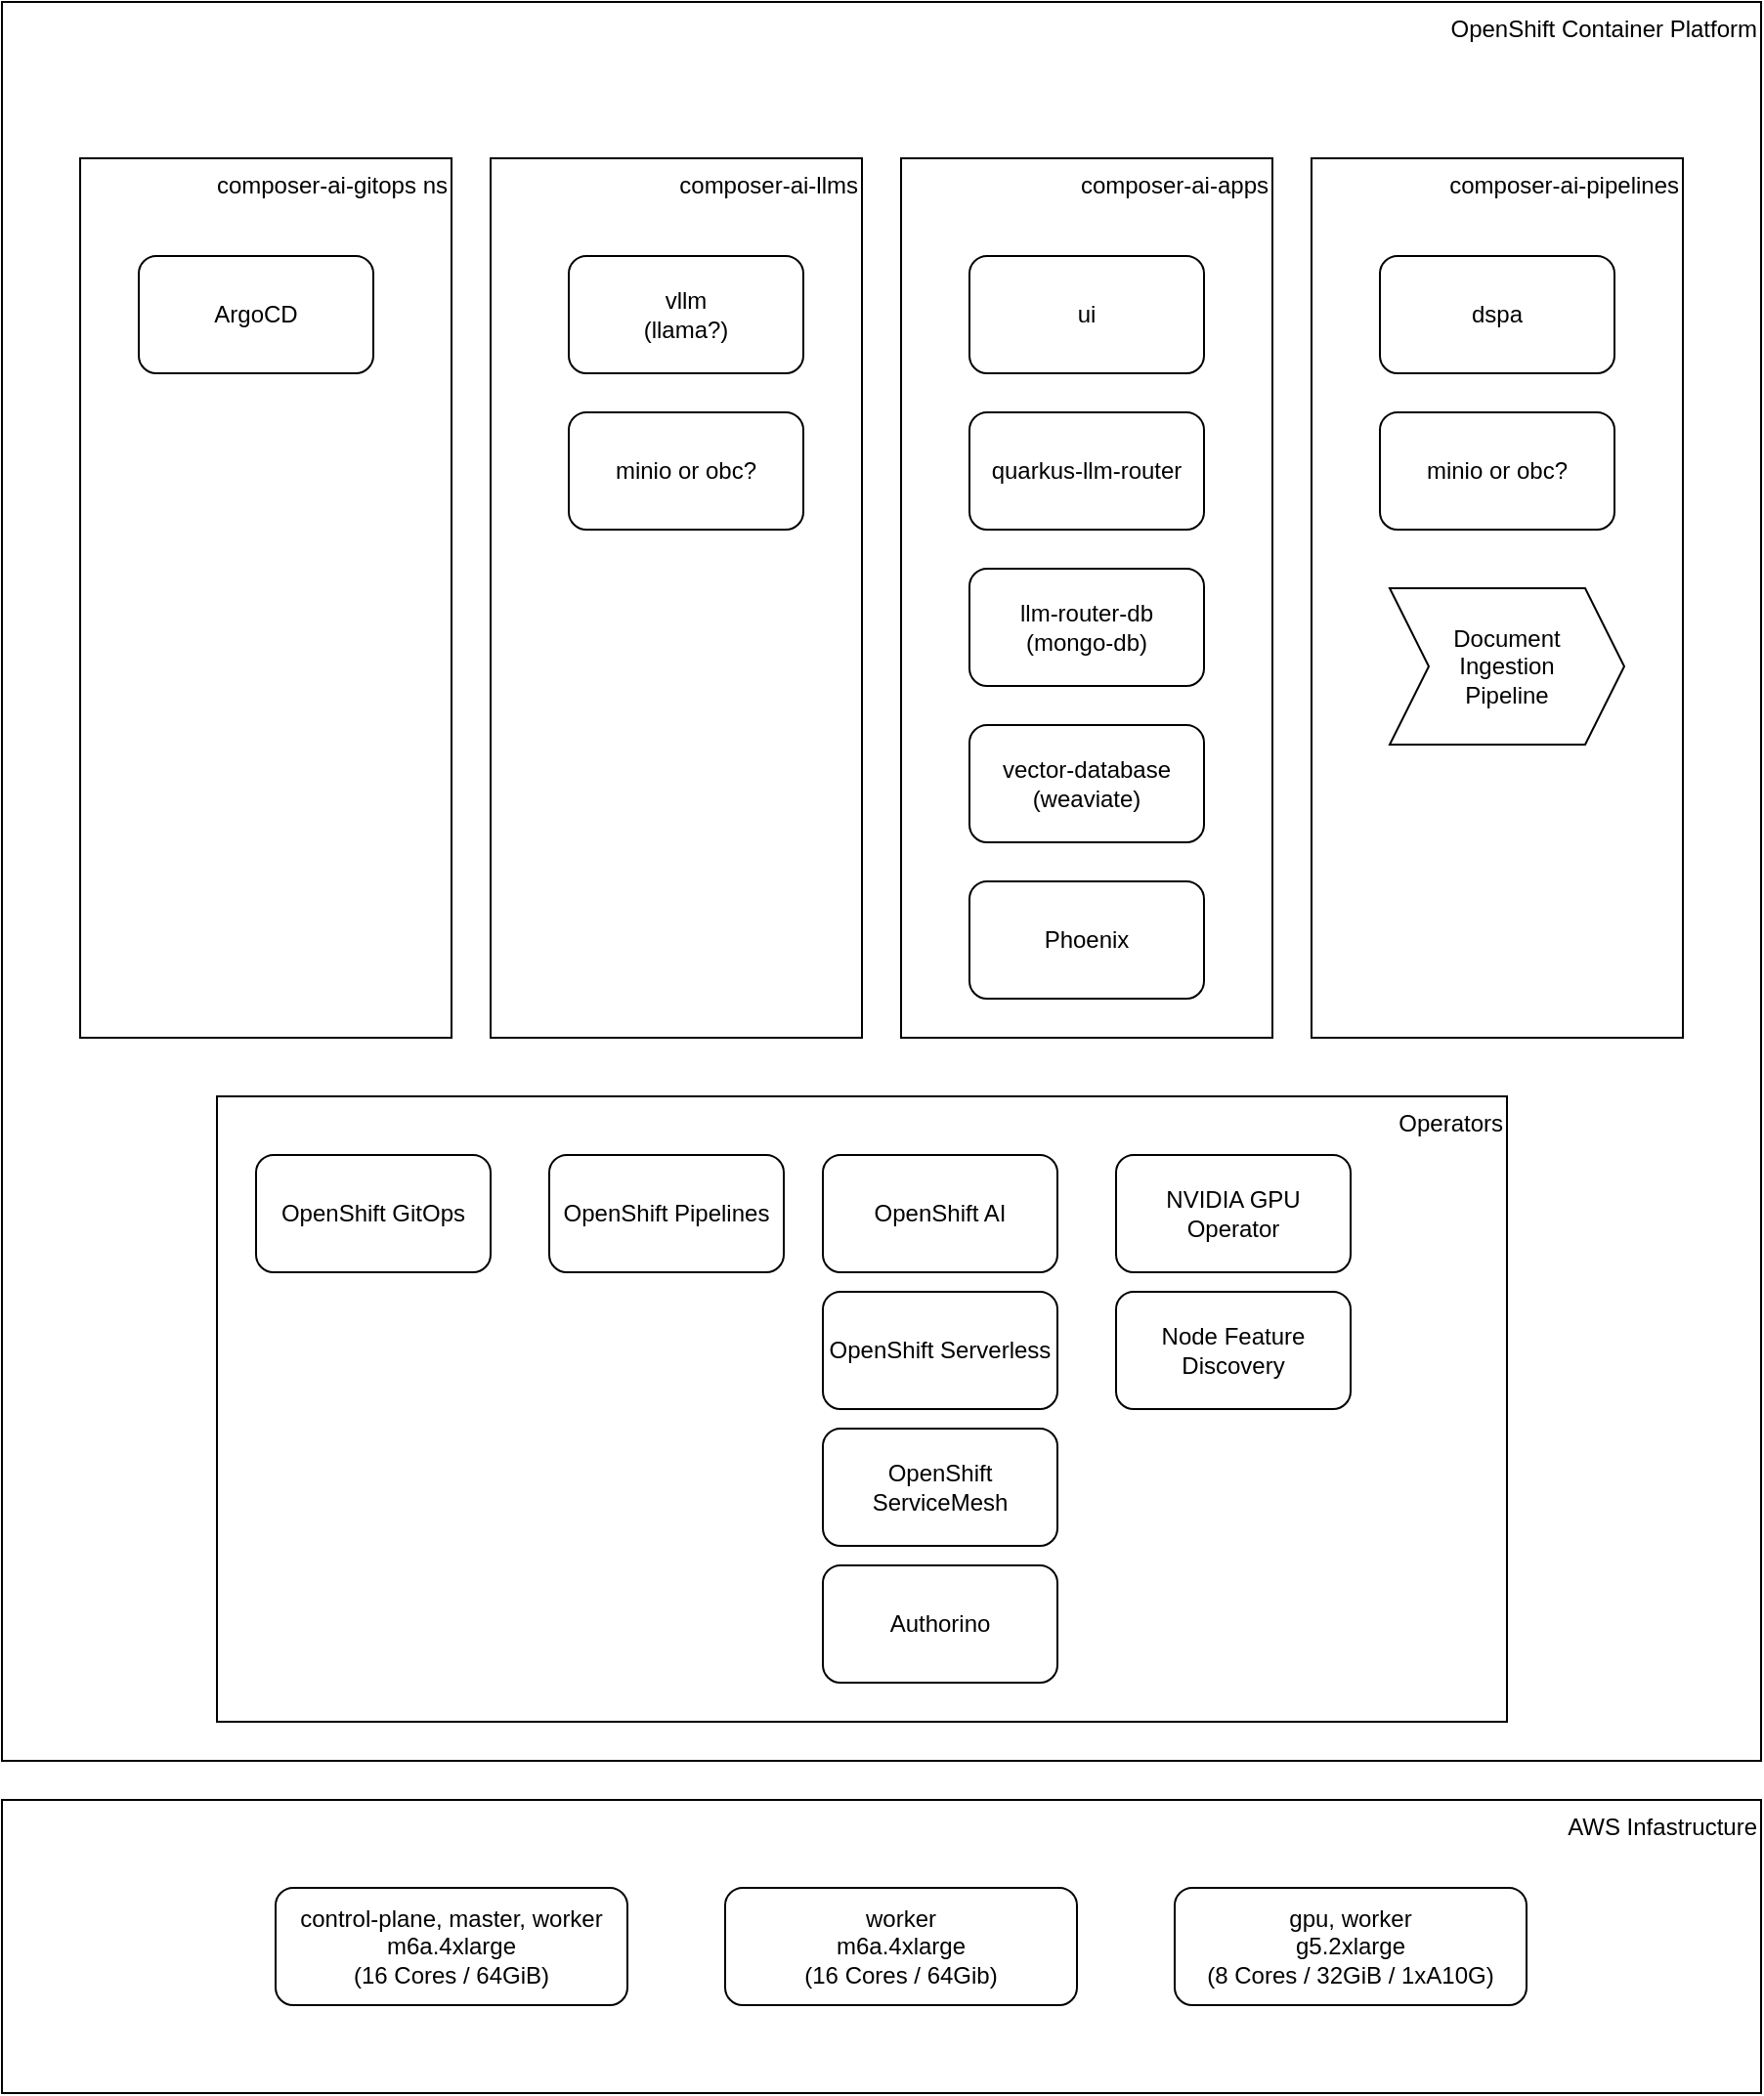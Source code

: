 <mxfile>
    <diagram id="2sebiGc540611mgCGR5V" name="Page-1">
        <mxGraphModel dx="997" dy="1891" grid="1" gridSize="10" guides="1" tooltips="1" connect="1" arrows="1" fold="1" page="1" pageScale="1" pageWidth="850" pageHeight="1100" math="0" shadow="0">
            <root>
                <mxCell id="0"/>
                <mxCell id="1" parent="0"/>
                <mxCell id="2" value="OpenShift Container Platform" style="rounded=0;whiteSpace=wrap;html=1;align=right;verticalAlign=top;" parent="1" vertex="1">
                    <mxGeometry x="70" y="-520" width="900" height="900" as="geometry"/>
                </mxCell>
                <mxCell id="3" value="Operators" style="rounded=0;whiteSpace=wrap;html=1;align=right;verticalAlign=top;" parent="1" vertex="1">
                    <mxGeometry x="180" y="40" width="660" height="320" as="geometry"/>
                </mxCell>
                <mxCell id="4" value="OpenShift GitOps" style="rounded=1;whiteSpace=wrap;html=1;" parent="1" vertex="1">
                    <mxGeometry x="200" y="70" width="120" height="60" as="geometry"/>
                </mxCell>
                <mxCell id="5" value="OpenShift Pipelines" style="rounded=1;whiteSpace=wrap;html=1;" parent="1" vertex="1">
                    <mxGeometry x="350" y="70" width="120" height="60" as="geometry"/>
                </mxCell>
                <mxCell id="6" value="OpenShift AI" style="rounded=1;whiteSpace=wrap;html=1;" parent="1" vertex="1">
                    <mxGeometry x="490" y="70" width="120" height="60" as="geometry"/>
                </mxCell>
                <mxCell id="7" value="OpenShift Serverless" style="rounded=1;whiteSpace=wrap;html=1;" parent="1" vertex="1">
                    <mxGeometry x="490" y="140" width="120" height="60" as="geometry"/>
                </mxCell>
                <mxCell id="8" value="OpenShift ServiceMesh" style="rounded=1;whiteSpace=wrap;html=1;" parent="1" vertex="1">
                    <mxGeometry x="490" y="210" width="120" height="60" as="geometry"/>
                </mxCell>
                <mxCell id="9" value="Authorino" style="rounded=1;whiteSpace=wrap;html=1;" parent="1" vertex="1">
                    <mxGeometry x="490" y="280" width="120" height="60" as="geometry"/>
                </mxCell>
                <mxCell id="10" value="NVIDIA GPU Operator" style="rounded=1;whiteSpace=wrap;html=1;" parent="1" vertex="1">
                    <mxGeometry x="640" y="70" width="120" height="60" as="geometry"/>
                </mxCell>
                <mxCell id="11" value="Node Feature Discovery" style="rounded=1;whiteSpace=wrap;html=1;" parent="1" vertex="1">
                    <mxGeometry x="640" y="140" width="120" height="60" as="geometry"/>
                </mxCell>
                <mxCell id="12" value="AWS Infastructure" style="rounded=0;whiteSpace=wrap;html=1;align=right;verticalAlign=top;" parent="1" vertex="1">
                    <mxGeometry x="70" y="400" width="900" height="150" as="geometry"/>
                </mxCell>
                <mxCell id="13" value="control-plane, master, worker&lt;br&gt;m6a.4xlarge&lt;br&gt;(16 Cores / 64GiB)" style="rounded=1;whiteSpace=wrap;html=1;" parent="1" vertex="1">
                    <mxGeometry x="210" y="445" width="180" height="60" as="geometry"/>
                </mxCell>
                <mxCell id="14" value="worker&lt;br&gt;m6a.4xlarge&lt;br&gt;(16 Cores / 64Gib)" style="rounded=1;whiteSpace=wrap;html=1;" parent="1" vertex="1">
                    <mxGeometry x="440" y="445" width="180" height="60" as="geometry"/>
                </mxCell>
                <mxCell id="15" value="gpu, worker&lt;br&gt;g5.2xlarge&lt;br&gt;(8 Cores / 32GiB / 1xA10G)" style="rounded=1;whiteSpace=wrap;html=1;" parent="1" vertex="1">
                    <mxGeometry x="670" y="445" width="180" height="60" as="geometry"/>
                </mxCell>
                <mxCell id="17" value="composer-ai-gitops ns" style="rounded=0;whiteSpace=wrap;html=1;align=right;verticalAlign=top;" parent="1" vertex="1">
                    <mxGeometry x="110" y="-440" width="190" height="450" as="geometry"/>
                </mxCell>
                <mxCell id="18" value="ArgoCD" style="rounded=1;whiteSpace=wrap;html=1;" parent="1" vertex="1">
                    <mxGeometry x="140" y="-390" width="120" height="60" as="geometry"/>
                </mxCell>
                <mxCell id="19" value="composer-ai-llms" style="rounded=0;whiteSpace=wrap;html=1;align=right;verticalAlign=top;" parent="1" vertex="1">
                    <mxGeometry x="320" y="-440" width="190" height="450" as="geometry"/>
                </mxCell>
                <mxCell id="20" value="vllm&lt;br&gt;(llama?)" style="rounded=1;whiteSpace=wrap;html=1;" parent="1" vertex="1">
                    <mxGeometry x="360" y="-390" width="120" height="60" as="geometry"/>
                </mxCell>
                <mxCell id="21" value="minio or obc?" style="rounded=1;whiteSpace=wrap;html=1;" parent="1" vertex="1">
                    <mxGeometry x="360" y="-310" width="120" height="60" as="geometry"/>
                </mxCell>
                <mxCell id="22" value="composer-ai-apps" style="rounded=0;whiteSpace=wrap;html=1;align=right;verticalAlign=top;" parent="1" vertex="1">
                    <mxGeometry x="530" y="-440" width="190" height="450" as="geometry"/>
                </mxCell>
                <mxCell id="23" value="ui" style="rounded=1;whiteSpace=wrap;html=1;" parent="1" vertex="1">
                    <mxGeometry x="565" y="-390" width="120" height="60" as="geometry"/>
                </mxCell>
                <mxCell id="24" value="quarkus-llm-router" style="rounded=1;whiteSpace=wrap;html=1;" parent="1" vertex="1">
                    <mxGeometry x="565" y="-310" width="120" height="60" as="geometry"/>
                </mxCell>
                <mxCell id="25" value="vector-database&lt;br&gt;(weaviate)" style="rounded=1;whiteSpace=wrap;html=1;" parent="1" vertex="1">
                    <mxGeometry x="565" y="-150" width="120" height="60" as="geometry"/>
                </mxCell>
                <mxCell id="26" value="composer-ai-pipelines" style="rounded=0;whiteSpace=wrap;html=1;align=right;verticalAlign=top;" parent="1" vertex="1">
                    <mxGeometry x="740" y="-440" width="190" height="450" as="geometry"/>
                </mxCell>
                <mxCell id="27" value="dspa" style="rounded=1;whiteSpace=wrap;html=1;" parent="1" vertex="1">
                    <mxGeometry x="775" y="-390" width="120" height="60" as="geometry"/>
                </mxCell>
                <mxCell id="28" value="minio or obc?" style="rounded=1;whiteSpace=wrap;html=1;" parent="1" vertex="1">
                    <mxGeometry x="775" y="-310" width="120" height="60" as="geometry"/>
                </mxCell>
                <mxCell id="29" value="Document &lt;br&gt;Ingestion &lt;br&gt;Pipeline" style="shape=step;perimeter=stepPerimeter;whiteSpace=wrap;html=1;fixedSize=1;" parent="1" vertex="1">
                    <mxGeometry x="780" y="-220" width="120" height="80" as="geometry"/>
                </mxCell>
                <mxCell id="30" value="Phoenix" style="rounded=1;whiteSpace=wrap;html=1;" parent="1" vertex="1">
                    <mxGeometry x="565" y="-70" width="120" height="60" as="geometry"/>
                </mxCell>
                <mxCell id="31" value="llm-router-db&lt;br&gt;(mongo-db)" style="rounded=1;whiteSpace=wrap;html=1;" parent="1" vertex="1">
                    <mxGeometry x="565" y="-230" width="120" height="60" as="geometry"/>
                </mxCell>
            </root>
        </mxGraphModel>
    </diagram>
</mxfile>